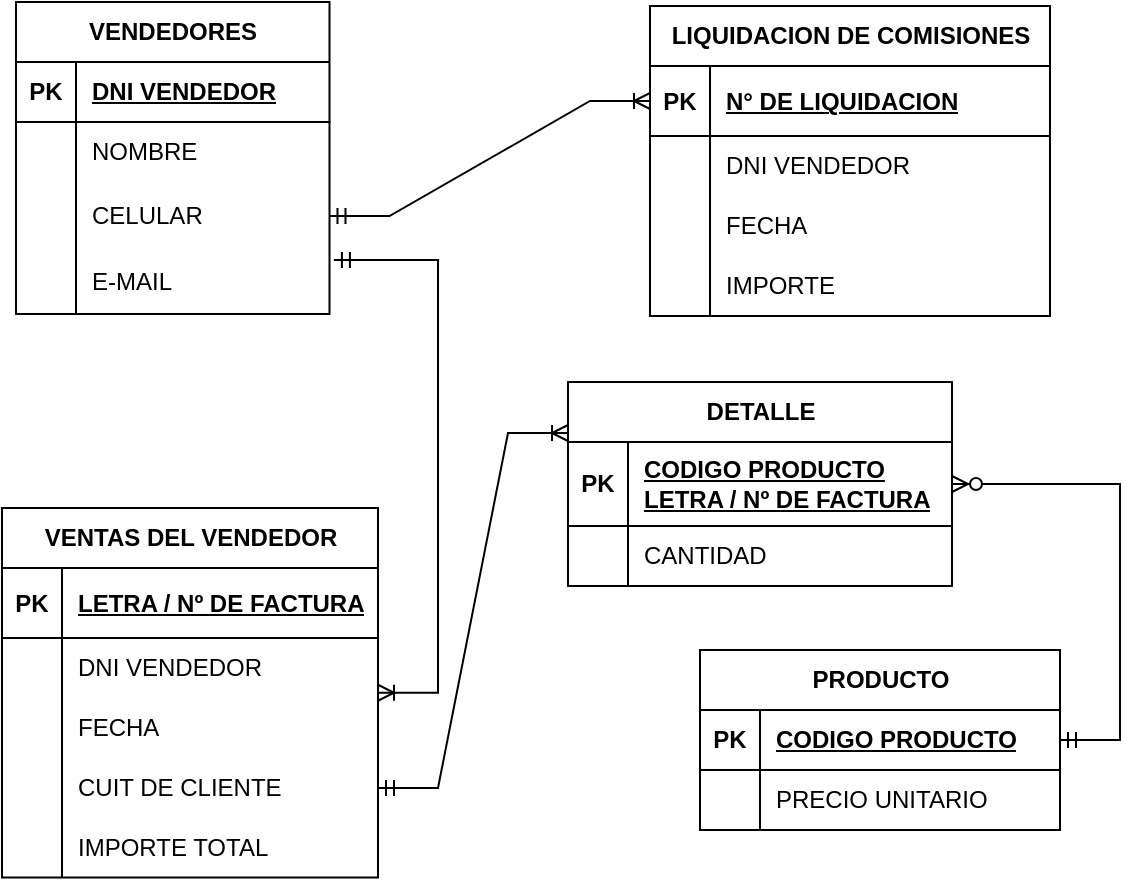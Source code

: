 <mxfile version="24.7.12">
  <diagram name="Página-1" id="Ewwpcvg8YW1WK2QxbdsF">
    <mxGraphModel dx="874" dy="444" grid="0" gridSize="10" guides="1" tooltips="1" connect="1" arrows="1" fold="1" page="0" pageScale="1" pageWidth="827" pageHeight="1169" math="0" shadow="0">
      <root>
        <mxCell id="0" />
        <mxCell id="1" parent="0" />
        <mxCell id="ZYK501PpNSed98tVq2rp-2" value="VENDEDORES" style="shape=table;startSize=30;container=1;collapsible=1;childLayout=tableLayout;fixedRows=1;rowLines=0;fontStyle=1;align=center;resizeLast=1;html=1;" parent="1" vertex="1">
          <mxGeometry x="60" y="50" width="156.75" height="156" as="geometry" />
        </mxCell>
        <mxCell id="ZYK501PpNSed98tVq2rp-3" value="" style="shape=tableRow;horizontal=0;startSize=0;swimlaneHead=0;swimlaneBody=0;fillColor=none;collapsible=0;dropTarget=0;points=[[0,0.5],[1,0.5]];portConstraint=eastwest;top=0;left=0;right=0;bottom=1;" parent="ZYK501PpNSed98tVq2rp-2" vertex="1">
          <mxGeometry y="30" width="156.75" height="30" as="geometry" />
        </mxCell>
        <mxCell id="ZYK501PpNSed98tVq2rp-4" value="PK" style="shape=partialRectangle;connectable=0;fillColor=none;top=0;left=0;bottom=0;right=0;fontStyle=1;overflow=hidden;whiteSpace=wrap;html=1;" parent="ZYK501PpNSed98tVq2rp-3" vertex="1">
          <mxGeometry width="30" height="30" as="geometry">
            <mxRectangle width="30" height="30" as="alternateBounds" />
          </mxGeometry>
        </mxCell>
        <mxCell id="ZYK501PpNSed98tVq2rp-5" value="DNI VENDEDOR" style="shape=partialRectangle;connectable=0;fillColor=none;top=0;left=0;bottom=0;right=0;align=left;spacingLeft=6;fontStyle=5;overflow=hidden;whiteSpace=wrap;html=1;" parent="ZYK501PpNSed98tVq2rp-3" vertex="1">
          <mxGeometry x="30" width="126.75" height="30" as="geometry">
            <mxRectangle width="126.75" height="30" as="alternateBounds" />
          </mxGeometry>
        </mxCell>
        <mxCell id="ZYK501PpNSed98tVq2rp-6" value="" style="shape=tableRow;horizontal=0;startSize=0;swimlaneHead=0;swimlaneBody=0;fillColor=none;collapsible=0;dropTarget=0;points=[[0,0.5],[1,0.5]];portConstraint=eastwest;top=0;left=0;right=0;bottom=0;" parent="ZYK501PpNSed98tVq2rp-2" vertex="1">
          <mxGeometry y="60" width="156.75" height="30" as="geometry" />
        </mxCell>
        <mxCell id="ZYK501PpNSed98tVq2rp-7" value="" style="shape=partialRectangle;connectable=0;fillColor=none;top=0;left=0;bottom=0;right=0;editable=1;overflow=hidden;whiteSpace=wrap;html=1;" parent="ZYK501PpNSed98tVq2rp-6" vertex="1">
          <mxGeometry width="30" height="30" as="geometry">
            <mxRectangle width="30" height="30" as="alternateBounds" />
          </mxGeometry>
        </mxCell>
        <mxCell id="ZYK501PpNSed98tVq2rp-8" value="NOMBRE" style="shape=partialRectangle;connectable=0;fillColor=none;top=0;left=0;bottom=0;right=0;align=left;spacingLeft=6;overflow=hidden;whiteSpace=wrap;html=1;" parent="ZYK501PpNSed98tVq2rp-6" vertex="1">
          <mxGeometry x="30" width="126.75" height="30" as="geometry">
            <mxRectangle width="126.75" height="30" as="alternateBounds" />
          </mxGeometry>
        </mxCell>
        <mxCell id="ZYK501PpNSed98tVq2rp-9" value="" style="shape=tableRow;horizontal=0;startSize=0;swimlaneHead=0;swimlaneBody=0;fillColor=none;collapsible=0;dropTarget=0;points=[[0,0.5],[1,0.5]];portConstraint=eastwest;top=0;left=0;right=0;bottom=0;" parent="ZYK501PpNSed98tVq2rp-2" vertex="1">
          <mxGeometry y="90" width="156.75" height="34" as="geometry" />
        </mxCell>
        <mxCell id="ZYK501PpNSed98tVq2rp-10" value="" style="shape=partialRectangle;connectable=0;fillColor=none;top=0;left=0;bottom=0;right=0;editable=1;overflow=hidden;whiteSpace=wrap;html=1;" parent="ZYK501PpNSed98tVq2rp-9" vertex="1">
          <mxGeometry width="30" height="34" as="geometry">
            <mxRectangle width="30" height="34" as="alternateBounds" />
          </mxGeometry>
        </mxCell>
        <mxCell id="ZYK501PpNSed98tVq2rp-11" value="CELULAR" style="shape=partialRectangle;connectable=0;fillColor=none;top=0;left=0;bottom=0;right=0;align=left;spacingLeft=6;overflow=hidden;whiteSpace=wrap;html=1;" parent="ZYK501PpNSed98tVq2rp-9" vertex="1">
          <mxGeometry x="30" width="126.75" height="34" as="geometry">
            <mxRectangle width="126.75" height="34" as="alternateBounds" />
          </mxGeometry>
        </mxCell>
        <mxCell id="ZYK501PpNSed98tVq2rp-12" value="" style="shape=tableRow;horizontal=0;startSize=0;swimlaneHead=0;swimlaneBody=0;fillColor=none;collapsible=0;dropTarget=0;points=[[0,0.5],[1,0.5]];portConstraint=eastwest;top=0;left=0;right=0;bottom=0;" parent="ZYK501PpNSed98tVq2rp-2" vertex="1">
          <mxGeometry y="124" width="156.75" height="32" as="geometry" />
        </mxCell>
        <mxCell id="ZYK501PpNSed98tVq2rp-13" value="" style="shape=partialRectangle;connectable=0;fillColor=none;top=0;left=0;bottom=0;right=0;editable=1;overflow=hidden;whiteSpace=wrap;html=1;" parent="ZYK501PpNSed98tVq2rp-12" vertex="1">
          <mxGeometry width="30" height="32" as="geometry">
            <mxRectangle width="30" height="32" as="alternateBounds" />
          </mxGeometry>
        </mxCell>
        <mxCell id="ZYK501PpNSed98tVq2rp-14" value="E-MAIL" style="shape=partialRectangle;connectable=0;fillColor=none;top=0;left=0;bottom=0;right=0;align=left;spacingLeft=6;overflow=hidden;whiteSpace=wrap;html=1;" parent="ZYK501PpNSed98tVq2rp-12" vertex="1">
          <mxGeometry x="30" width="126.75" height="32" as="geometry">
            <mxRectangle width="126.75" height="32" as="alternateBounds" />
          </mxGeometry>
        </mxCell>
        <mxCell id="ZYK501PpNSed98tVq2rp-15" value="VENTAS DEL VENDEDOR" style="shape=table;startSize=30;container=1;collapsible=1;childLayout=tableLayout;fixedRows=1;rowLines=0;fontStyle=1;align=center;resizeLast=1;html=1;" parent="1" vertex="1">
          <mxGeometry x="53" y="303" width="188" height="184.75" as="geometry" />
        </mxCell>
        <mxCell id="ZYK501PpNSed98tVq2rp-16" value="" style="shape=tableRow;horizontal=0;startSize=0;swimlaneHead=0;swimlaneBody=0;fillColor=none;collapsible=0;dropTarget=0;points=[[0,0.5],[1,0.5]];portConstraint=eastwest;top=0;left=0;right=0;bottom=1;" parent="ZYK501PpNSed98tVq2rp-15" vertex="1">
          <mxGeometry y="30" width="188" height="35" as="geometry" />
        </mxCell>
        <mxCell id="ZYK501PpNSed98tVq2rp-17" value="PK" style="shape=partialRectangle;connectable=0;fillColor=none;top=0;left=0;bottom=0;right=0;fontStyle=1;overflow=hidden;whiteSpace=wrap;html=1;" parent="ZYK501PpNSed98tVq2rp-16" vertex="1">
          <mxGeometry width="30" height="35" as="geometry">
            <mxRectangle width="30" height="35" as="alternateBounds" />
          </mxGeometry>
        </mxCell>
        <mxCell id="ZYK501PpNSed98tVq2rp-18" value="LETRA / Nº DE FACTURA" style="shape=partialRectangle;connectable=0;fillColor=none;top=0;left=0;bottom=0;right=0;align=left;spacingLeft=6;fontStyle=5;overflow=hidden;whiteSpace=wrap;html=1;" parent="ZYK501PpNSed98tVq2rp-16" vertex="1">
          <mxGeometry x="30" width="158" height="35" as="geometry">
            <mxRectangle width="158" height="35" as="alternateBounds" />
          </mxGeometry>
        </mxCell>
        <mxCell id="ZYK501PpNSed98tVq2rp-22" value="" style="shape=tableRow;horizontal=0;startSize=0;swimlaneHead=0;swimlaneBody=0;fillColor=none;collapsible=0;dropTarget=0;points=[[0,0.5],[1,0.5]];portConstraint=eastwest;top=0;left=0;right=0;bottom=0;" parent="ZYK501PpNSed98tVq2rp-15" vertex="1">
          <mxGeometry y="65" width="188" height="30" as="geometry" />
        </mxCell>
        <mxCell id="ZYK501PpNSed98tVq2rp-23" value="" style="shape=partialRectangle;connectable=0;fillColor=none;top=0;left=0;bottom=0;right=0;editable=1;overflow=hidden;whiteSpace=wrap;html=1;" parent="ZYK501PpNSed98tVq2rp-22" vertex="1">
          <mxGeometry width="30" height="30" as="geometry">
            <mxRectangle width="30" height="30" as="alternateBounds" />
          </mxGeometry>
        </mxCell>
        <mxCell id="ZYK501PpNSed98tVq2rp-24" value="DNI VENDEDOR" style="shape=partialRectangle;connectable=0;fillColor=none;top=0;left=0;bottom=0;right=0;align=left;spacingLeft=6;overflow=hidden;whiteSpace=wrap;html=1;" parent="ZYK501PpNSed98tVq2rp-22" vertex="1">
          <mxGeometry x="30" width="158" height="30" as="geometry">
            <mxRectangle width="158" height="30" as="alternateBounds" />
          </mxGeometry>
        </mxCell>
        <mxCell id="ZYK501PpNSed98tVq2rp-25" value="" style="shape=tableRow;horizontal=0;startSize=0;swimlaneHead=0;swimlaneBody=0;fillColor=none;collapsible=0;dropTarget=0;points=[[0,0.5],[1,0.5]];portConstraint=eastwest;top=0;left=0;right=0;bottom=0;" parent="ZYK501PpNSed98tVq2rp-15" vertex="1">
          <mxGeometry y="95" width="188" height="30" as="geometry" />
        </mxCell>
        <mxCell id="ZYK501PpNSed98tVq2rp-26" value="" style="shape=partialRectangle;connectable=0;fillColor=none;top=0;left=0;bottom=0;right=0;editable=1;overflow=hidden;whiteSpace=wrap;html=1;" parent="ZYK501PpNSed98tVq2rp-25" vertex="1">
          <mxGeometry width="30" height="30" as="geometry">
            <mxRectangle width="30" height="30" as="alternateBounds" />
          </mxGeometry>
        </mxCell>
        <mxCell id="ZYK501PpNSed98tVq2rp-27" value="FECHA" style="shape=partialRectangle;connectable=0;fillColor=none;top=0;left=0;bottom=0;right=0;align=left;spacingLeft=6;overflow=hidden;whiteSpace=wrap;html=1;" parent="ZYK501PpNSed98tVq2rp-25" vertex="1">
          <mxGeometry x="30" width="158" height="30" as="geometry">
            <mxRectangle width="158" height="30" as="alternateBounds" />
          </mxGeometry>
        </mxCell>
        <mxCell id="ZYK501PpNSed98tVq2rp-45" value="" style="shape=tableRow;horizontal=0;startSize=0;swimlaneHead=0;swimlaneBody=0;fillColor=none;collapsible=0;dropTarget=0;points=[[0,0.5],[1,0.5]];portConstraint=eastwest;top=0;left=0;right=0;bottom=0;" parent="ZYK501PpNSed98tVq2rp-15" vertex="1">
          <mxGeometry y="125" width="188" height="30" as="geometry" />
        </mxCell>
        <mxCell id="ZYK501PpNSed98tVq2rp-46" value="" style="shape=partialRectangle;connectable=0;fillColor=none;top=0;left=0;bottom=0;right=0;editable=1;overflow=hidden;whiteSpace=wrap;html=1;" parent="ZYK501PpNSed98tVq2rp-45" vertex="1">
          <mxGeometry width="30" height="30" as="geometry">
            <mxRectangle width="30" height="30" as="alternateBounds" />
          </mxGeometry>
        </mxCell>
        <mxCell id="ZYK501PpNSed98tVq2rp-47" value="CUIT DE CLIENTE" style="shape=partialRectangle;connectable=0;fillColor=none;top=0;left=0;bottom=0;right=0;align=left;spacingLeft=6;overflow=hidden;whiteSpace=wrap;html=1;" parent="ZYK501PpNSed98tVq2rp-45" vertex="1">
          <mxGeometry x="30" width="158" height="30" as="geometry">
            <mxRectangle width="158" height="30" as="alternateBounds" />
          </mxGeometry>
        </mxCell>
        <mxCell id="m8MJIybNJOpyZUSSrB0O-28" style="shape=tableRow;horizontal=0;startSize=0;swimlaneHead=0;swimlaneBody=0;fillColor=none;collapsible=0;dropTarget=0;points=[[0,0.5],[1,0.5]];portConstraint=eastwest;top=0;left=0;right=0;bottom=0;" vertex="1" parent="ZYK501PpNSed98tVq2rp-15">
          <mxGeometry y="155" width="188" height="30" as="geometry" />
        </mxCell>
        <mxCell id="m8MJIybNJOpyZUSSrB0O-29" style="shape=partialRectangle;connectable=0;fillColor=none;top=0;left=0;bottom=0;right=0;editable=1;overflow=hidden;whiteSpace=wrap;html=1;" vertex="1" parent="m8MJIybNJOpyZUSSrB0O-28">
          <mxGeometry width="30" height="30" as="geometry">
            <mxRectangle width="30" height="30" as="alternateBounds" />
          </mxGeometry>
        </mxCell>
        <mxCell id="m8MJIybNJOpyZUSSrB0O-30" value="IMPORTE TOTAL" style="shape=partialRectangle;connectable=0;fillColor=none;top=0;left=0;bottom=0;right=0;align=left;spacingLeft=6;overflow=hidden;whiteSpace=wrap;html=1;" vertex="1" parent="m8MJIybNJOpyZUSSrB0O-28">
          <mxGeometry x="30" width="158" height="30" as="geometry">
            <mxRectangle width="158" height="30" as="alternateBounds" />
          </mxGeometry>
        </mxCell>
        <mxCell id="ZYK501PpNSed98tVq2rp-51" value="DETALLE" style="shape=table;startSize=30;container=1;collapsible=1;childLayout=tableLayout;fixedRows=1;rowLines=0;fontStyle=1;align=center;resizeLast=1;html=1;" parent="1" vertex="1">
          <mxGeometry x="336" y="240" width="192" height="102" as="geometry" />
        </mxCell>
        <mxCell id="ZYK501PpNSed98tVq2rp-52" value="" style="shape=tableRow;horizontal=0;startSize=0;swimlaneHead=0;swimlaneBody=0;fillColor=none;collapsible=0;dropTarget=0;points=[[0,0.5],[1,0.5]];portConstraint=eastwest;top=0;left=0;right=0;bottom=1;" parent="ZYK501PpNSed98tVq2rp-51" vertex="1">
          <mxGeometry y="30" width="192" height="42" as="geometry" />
        </mxCell>
        <mxCell id="ZYK501PpNSed98tVq2rp-53" value="PK" style="shape=partialRectangle;connectable=0;fillColor=none;top=0;left=0;bottom=0;right=0;fontStyle=1;overflow=hidden;whiteSpace=wrap;html=1;" parent="ZYK501PpNSed98tVq2rp-52" vertex="1">
          <mxGeometry width="30" height="42" as="geometry">
            <mxRectangle width="30" height="42" as="alternateBounds" />
          </mxGeometry>
        </mxCell>
        <mxCell id="ZYK501PpNSed98tVq2rp-54" value="CODIGO PRODUCTO&lt;div&gt;LETRA / Nº DE FACTURA&lt;/div&gt;" style="shape=partialRectangle;connectable=0;fillColor=none;top=0;left=0;bottom=0;right=0;align=left;spacingLeft=6;fontStyle=5;overflow=hidden;whiteSpace=wrap;html=1;" parent="ZYK501PpNSed98tVq2rp-52" vertex="1">
          <mxGeometry x="30" width="162" height="42" as="geometry">
            <mxRectangle width="162" height="42" as="alternateBounds" />
          </mxGeometry>
        </mxCell>
        <mxCell id="ZYK501PpNSed98tVq2rp-55" value="" style="shape=tableRow;horizontal=0;startSize=0;swimlaneHead=0;swimlaneBody=0;fillColor=none;collapsible=0;dropTarget=0;points=[[0,0.5],[1,0.5]];portConstraint=eastwest;top=0;left=0;right=0;bottom=0;" parent="ZYK501PpNSed98tVq2rp-51" vertex="1">
          <mxGeometry y="72" width="192" height="30" as="geometry" />
        </mxCell>
        <mxCell id="ZYK501PpNSed98tVq2rp-56" value="" style="shape=partialRectangle;connectable=0;fillColor=none;top=0;left=0;bottom=0;right=0;editable=1;overflow=hidden;whiteSpace=wrap;html=1;" parent="ZYK501PpNSed98tVq2rp-55" vertex="1">
          <mxGeometry width="30" height="30" as="geometry">
            <mxRectangle width="30" height="30" as="alternateBounds" />
          </mxGeometry>
        </mxCell>
        <mxCell id="ZYK501PpNSed98tVq2rp-57" value="CANTIDAD" style="shape=partialRectangle;connectable=0;fillColor=none;top=0;left=0;bottom=0;right=0;align=left;spacingLeft=6;overflow=hidden;whiteSpace=wrap;html=1;" parent="ZYK501PpNSed98tVq2rp-55" vertex="1">
          <mxGeometry x="30" width="162" height="30" as="geometry">
            <mxRectangle width="162" height="30" as="alternateBounds" />
          </mxGeometry>
        </mxCell>
        <mxCell id="ZYK501PpNSed98tVq2rp-69" value="LIQUIDACION DE COMISIONES" style="shape=table;startSize=30;container=1;collapsible=1;childLayout=tableLayout;fixedRows=1;rowLines=0;fontStyle=1;align=center;resizeLast=1;html=1;" parent="1" vertex="1">
          <mxGeometry x="377" y="52" width="200" height="155" as="geometry" />
        </mxCell>
        <mxCell id="m8MJIybNJOpyZUSSrB0O-22" style="shape=tableRow;horizontal=0;startSize=0;swimlaneHead=0;swimlaneBody=0;fillColor=none;collapsible=0;dropTarget=0;points=[[0,0.5],[1,0.5]];portConstraint=eastwest;top=0;left=0;right=0;bottom=1;" vertex="1" parent="ZYK501PpNSed98tVq2rp-69">
          <mxGeometry y="30" width="200" height="35" as="geometry" />
        </mxCell>
        <mxCell id="m8MJIybNJOpyZUSSrB0O-23" value="PK" style="shape=partialRectangle;connectable=0;fillColor=none;top=0;left=0;bottom=0;right=0;fontStyle=1;overflow=hidden;whiteSpace=wrap;html=1;" vertex="1" parent="m8MJIybNJOpyZUSSrB0O-22">
          <mxGeometry width="30" height="35" as="geometry">
            <mxRectangle width="30" height="35" as="alternateBounds" />
          </mxGeometry>
        </mxCell>
        <mxCell id="m8MJIybNJOpyZUSSrB0O-24" value="N° DE LIQUIDACION" style="shape=partialRectangle;connectable=0;fillColor=none;top=0;left=0;bottom=0;right=0;align=left;spacingLeft=6;fontStyle=5;overflow=hidden;whiteSpace=wrap;html=1;verticalAlign=middle;" vertex="1" parent="m8MJIybNJOpyZUSSrB0O-22">
          <mxGeometry x="30" width="170" height="35" as="geometry">
            <mxRectangle width="170" height="35" as="alternateBounds" />
          </mxGeometry>
        </mxCell>
        <mxCell id="ZYK501PpNSed98tVq2rp-76" value="" style="shape=tableRow;horizontal=0;startSize=0;swimlaneHead=0;swimlaneBody=0;fillColor=none;collapsible=0;dropTarget=0;points=[[0,0.5],[1,0.5]];portConstraint=eastwest;top=0;left=0;right=0;bottom=0;" parent="ZYK501PpNSed98tVq2rp-69" vertex="1">
          <mxGeometry y="65" width="200" height="30" as="geometry" />
        </mxCell>
        <mxCell id="ZYK501PpNSed98tVq2rp-77" value="" style="shape=partialRectangle;connectable=0;fillColor=none;top=0;left=0;bottom=0;right=0;editable=1;overflow=hidden;whiteSpace=wrap;html=1;" parent="ZYK501PpNSed98tVq2rp-76" vertex="1">
          <mxGeometry width="30" height="30" as="geometry">
            <mxRectangle width="30" height="30" as="alternateBounds" />
          </mxGeometry>
        </mxCell>
        <mxCell id="ZYK501PpNSed98tVq2rp-78" value="DNI VENDEDOR" style="shape=partialRectangle;connectable=0;fillColor=none;top=0;left=0;bottom=0;right=0;align=left;spacingLeft=6;overflow=hidden;whiteSpace=wrap;html=1;" parent="ZYK501PpNSed98tVq2rp-76" vertex="1">
          <mxGeometry x="30" width="170" height="30" as="geometry">
            <mxRectangle width="170" height="30" as="alternateBounds" />
          </mxGeometry>
        </mxCell>
        <mxCell id="ZYK501PpNSed98tVq2rp-79" value="" style="shape=tableRow;horizontal=0;startSize=0;swimlaneHead=0;swimlaneBody=0;fillColor=none;collapsible=0;dropTarget=0;points=[[0,0.5],[1,0.5]];portConstraint=eastwest;top=0;left=0;right=0;bottom=0;" parent="ZYK501PpNSed98tVq2rp-69" vertex="1">
          <mxGeometry y="95" width="200" height="30" as="geometry" />
        </mxCell>
        <mxCell id="ZYK501PpNSed98tVq2rp-80" value="" style="shape=partialRectangle;connectable=0;fillColor=none;top=0;left=0;bottom=0;right=0;editable=1;overflow=hidden;whiteSpace=wrap;html=1;" parent="ZYK501PpNSed98tVq2rp-79" vertex="1">
          <mxGeometry width="30" height="30" as="geometry">
            <mxRectangle width="30" height="30" as="alternateBounds" />
          </mxGeometry>
        </mxCell>
        <mxCell id="ZYK501PpNSed98tVq2rp-81" value="FECHA" style="shape=partialRectangle;connectable=0;fillColor=none;top=0;left=0;bottom=0;right=0;align=left;spacingLeft=6;overflow=hidden;whiteSpace=wrap;html=1;" parent="ZYK501PpNSed98tVq2rp-79" vertex="1">
          <mxGeometry x="30" width="170" height="30" as="geometry">
            <mxRectangle width="170" height="30" as="alternateBounds" />
          </mxGeometry>
        </mxCell>
        <mxCell id="m8MJIybNJOpyZUSSrB0O-25" style="shape=tableRow;horizontal=0;startSize=0;swimlaneHead=0;swimlaneBody=0;fillColor=none;collapsible=0;dropTarget=0;points=[[0,0.5],[1,0.5]];portConstraint=eastwest;top=0;left=0;right=0;bottom=0;" vertex="1" parent="ZYK501PpNSed98tVq2rp-69">
          <mxGeometry y="125" width="200" height="30" as="geometry" />
        </mxCell>
        <mxCell id="m8MJIybNJOpyZUSSrB0O-26" style="shape=partialRectangle;connectable=0;fillColor=none;top=0;left=0;bottom=0;right=0;editable=1;overflow=hidden;whiteSpace=wrap;html=1;" vertex="1" parent="m8MJIybNJOpyZUSSrB0O-25">
          <mxGeometry width="30" height="30" as="geometry">
            <mxRectangle width="30" height="30" as="alternateBounds" />
          </mxGeometry>
        </mxCell>
        <mxCell id="m8MJIybNJOpyZUSSrB0O-27" value="IMPORTE" style="shape=partialRectangle;connectable=0;fillColor=none;top=0;left=0;bottom=0;right=0;align=left;spacingLeft=6;overflow=hidden;whiteSpace=wrap;html=1;" vertex="1" parent="m8MJIybNJOpyZUSSrB0O-25">
          <mxGeometry x="30" width="170" height="30" as="geometry">
            <mxRectangle width="170" height="30" as="alternateBounds" />
          </mxGeometry>
        </mxCell>
        <mxCell id="m8MJIybNJOpyZUSSrB0O-8" value="PRODUCTO" style="shape=table;startSize=30;container=1;collapsible=1;childLayout=tableLayout;fixedRows=1;rowLines=0;fontStyle=1;align=center;resizeLast=1;html=1;" vertex="1" parent="1">
          <mxGeometry x="402" y="374" width="180" height="90" as="geometry" />
        </mxCell>
        <mxCell id="m8MJIybNJOpyZUSSrB0O-9" value="" style="shape=tableRow;horizontal=0;startSize=0;swimlaneHead=0;swimlaneBody=0;fillColor=none;collapsible=0;dropTarget=0;points=[[0,0.5],[1,0.5]];portConstraint=eastwest;top=0;left=0;right=0;bottom=1;" vertex="1" parent="m8MJIybNJOpyZUSSrB0O-8">
          <mxGeometry y="30" width="180" height="30" as="geometry" />
        </mxCell>
        <mxCell id="m8MJIybNJOpyZUSSrB0O-10" value="PK" style="shape=partialRectangle;connectable=0;fillColor=none;top=0;left=0;bottom=0;right=0;fontStyle=1;overflow=hidden;whiteSpace=wrap;html=1;" vertex="1" parent="m8MJIybNJOpyZUSSrB0O-9">
          <mxGeometry width="30" height="30" as="geometry">
            <mxRectangle width="30" height="30" as="alternateBounds" />
          </mxGeometry>
        </mxCell>
        <mxCell id="m8MJIybNJOpyZUSSrB0O-11" value="CODIGO PRODUCTO" style="shape=partialRectangle;connectable=0;fillColor=none;top=0;left=0;bottom=0;right=0;align=left;spacingLeft=6;fontStyle=5;overflow=hidden;whiteSpace=wrap;html=1;" vertex="1" parent="m8MJIybNJOpyZUSSrB0O-9">
          <mxGeometry x="30" width="150" height="30" as="geometry">
            <mxRectangle width="150" height="30" as="alternateBounds" />
          </mxGeometry>
        </mxCell>
        <mxCell id="m8MJIybNJOpyZUSSrB0O-12" value="" style="shape=tableRow;horizontal=0;startSize=0;swimlaneHead=0;swimlaneBody=0;fillColor=none;collapsible=0;dropTarget=0;points=[[0,0.5],[1,0.5]];portConstraint=eastwest;top=0;left=0;right=0;bottom=0;" vertex="1" parent="m8MJIybNJOpyZUSSrB0O-8">
          <mxGeometry y="60" width="180" height="30" as="geometry" />
        </mxCell>
        <mxCell id="m8MJIybNJOpyZUSSrB0O-13" value="" style="shape=partialRectangle;connectable=0;fillColor=none;top=0;left=0;bottom=0;right=0;editable=1;overflow=hidden;whiteSpace=wrap;html=1;" vertex="1" parent="m8MJIybNJOpyZUSSrB0O-12">
          <mxGeometry width="30" height="30" as="geometry">
            <mxRectangle width="30" height="30" as="alternateBounds" />
          </mxGeometry>
        </mxCell>
        <mxCell id="m8MJIybNJOpyZUSSrB0O-14" value="PRECIO UNITARIO" style="shape=partialRectangle;connectable=0;fillColor=none;top=0;left=0;bottom=0;right=0;align=left;spacingLeft=6;overflow=hidden;whiteSpace=wrap;html=1;" vertex="1" parent="m8MJIybNJOpyZUSSrB0O-12">
          <mxGeometry x="30" width="150" height="30" as="geometry">
            <mxRectangle width="150" height="30" as="alternateBounds" />
          </mxGeometry>
        </mxCell>
        <mxCell id="m8MJIybNJOpyZUSSrB0O-32" value="" style="edgeStyle=entityRelationEdgeStyle;fontSize=12;html=1;endArrow=ERoneToMany;startArrow=ERmandOne;rounded=0;exitX=1;exitY=0.5;exitDx=0;exitDy=0;entryX=0;entryY=0.5;entryDx=0;entryDy=0;" edge="1" parent="1" source="ZYK501PpNSed98tVq2rp-9" target="m8MJIybNJOpyZUSSrB0O-22">
          <mxGeometry width="100" height="100" relative="1" as="geometry">
            <mxPoint x="402" y="314" as="sourcePoint" />
            <mxPoint x="502" y="214" as="targetPoint" />
            <Array as="points">
              <mxPoint x="294" y="143" />
              <mxPoint x="387" y="248" />
              <mxPoint x="390" y="268" />
            </Array>
          </mxGeometry>
        </mxCell>
        <mxCell id="m8MJIybNJOpyZUSSrB0O-33" value="" style="edgeStyle=entityRelationEdgeStyle;fontSize=12;html=1;endArrow=ERoneToMany;startArrow=ERmandOne;rounded=0;exitX=1.014;exitY=0.156;exitDx=0;exitDy=0;exitPerimeter=0;" edge="1" parent="1" source="ZYK501PpNSed98tVq2rp-12" target="ZYK501PpNSed98tVq2rp-15">
          <mxGeometry width="100" height="100" relative="1" as="geometry">
            <mxPoint x="402" y="314" as="sourcePoint" />
            <mxPoint x="149" y="297" as="targetPoint" />
          </mxGeometry>
        </mxCell>
        <mxCell id="m8MJIybNJOpyZUSSrB0O-35" value="" style="edgeStyle=entityRelationEdgeStyle;fontSize=12;html=1;endArrow=ERoneToMany;startArrow=ERmandOne;rounded=0;exitX=1;exitY=0.5;exitDx=0;exitDy=0;entryX=0;entryY=0.25;entryDx=0;entryDy=0;" edge="1" parent="1" source="ZYK501PpNSed98tVq2rp-45" target="ZYK501PpNSed98tVq2rp-51">
          <mxGeometry width="100" height="100" relative="1" as="geometry">
            <mxPoint x="402" y="314" as="sourcePoint" />
            <mxPoint x="502" y="214" as="targetPoint" />
          </mxGeometry>
        </mxCell>
        <mxCell id="m8MJIybNJOpyZUSSrB0O-37" value="" style="edgeStyle=entityRelationEdgeStyle;fontSize=12;html=1;endArrow=ERzeroToMany;startArrow=ERmandOne;rounded=0;" edge="1" parent="1" source="m8MJIybNJOpyZUSSrB0O-9" target="ZYK501PpNSed98tVq2rp-52">
          <mxGeometry width="100" height="100" relative="1" as="geometry">
            <mxPoint x="559" y="435" as="sourcePoint" />
            <mxPoint x="746" y="375" as="targetPoint" />
          </mxGeometry>
        </mxCell>
      </root>
    </mxGraphModel>
  </diagram>
</mxfile>
